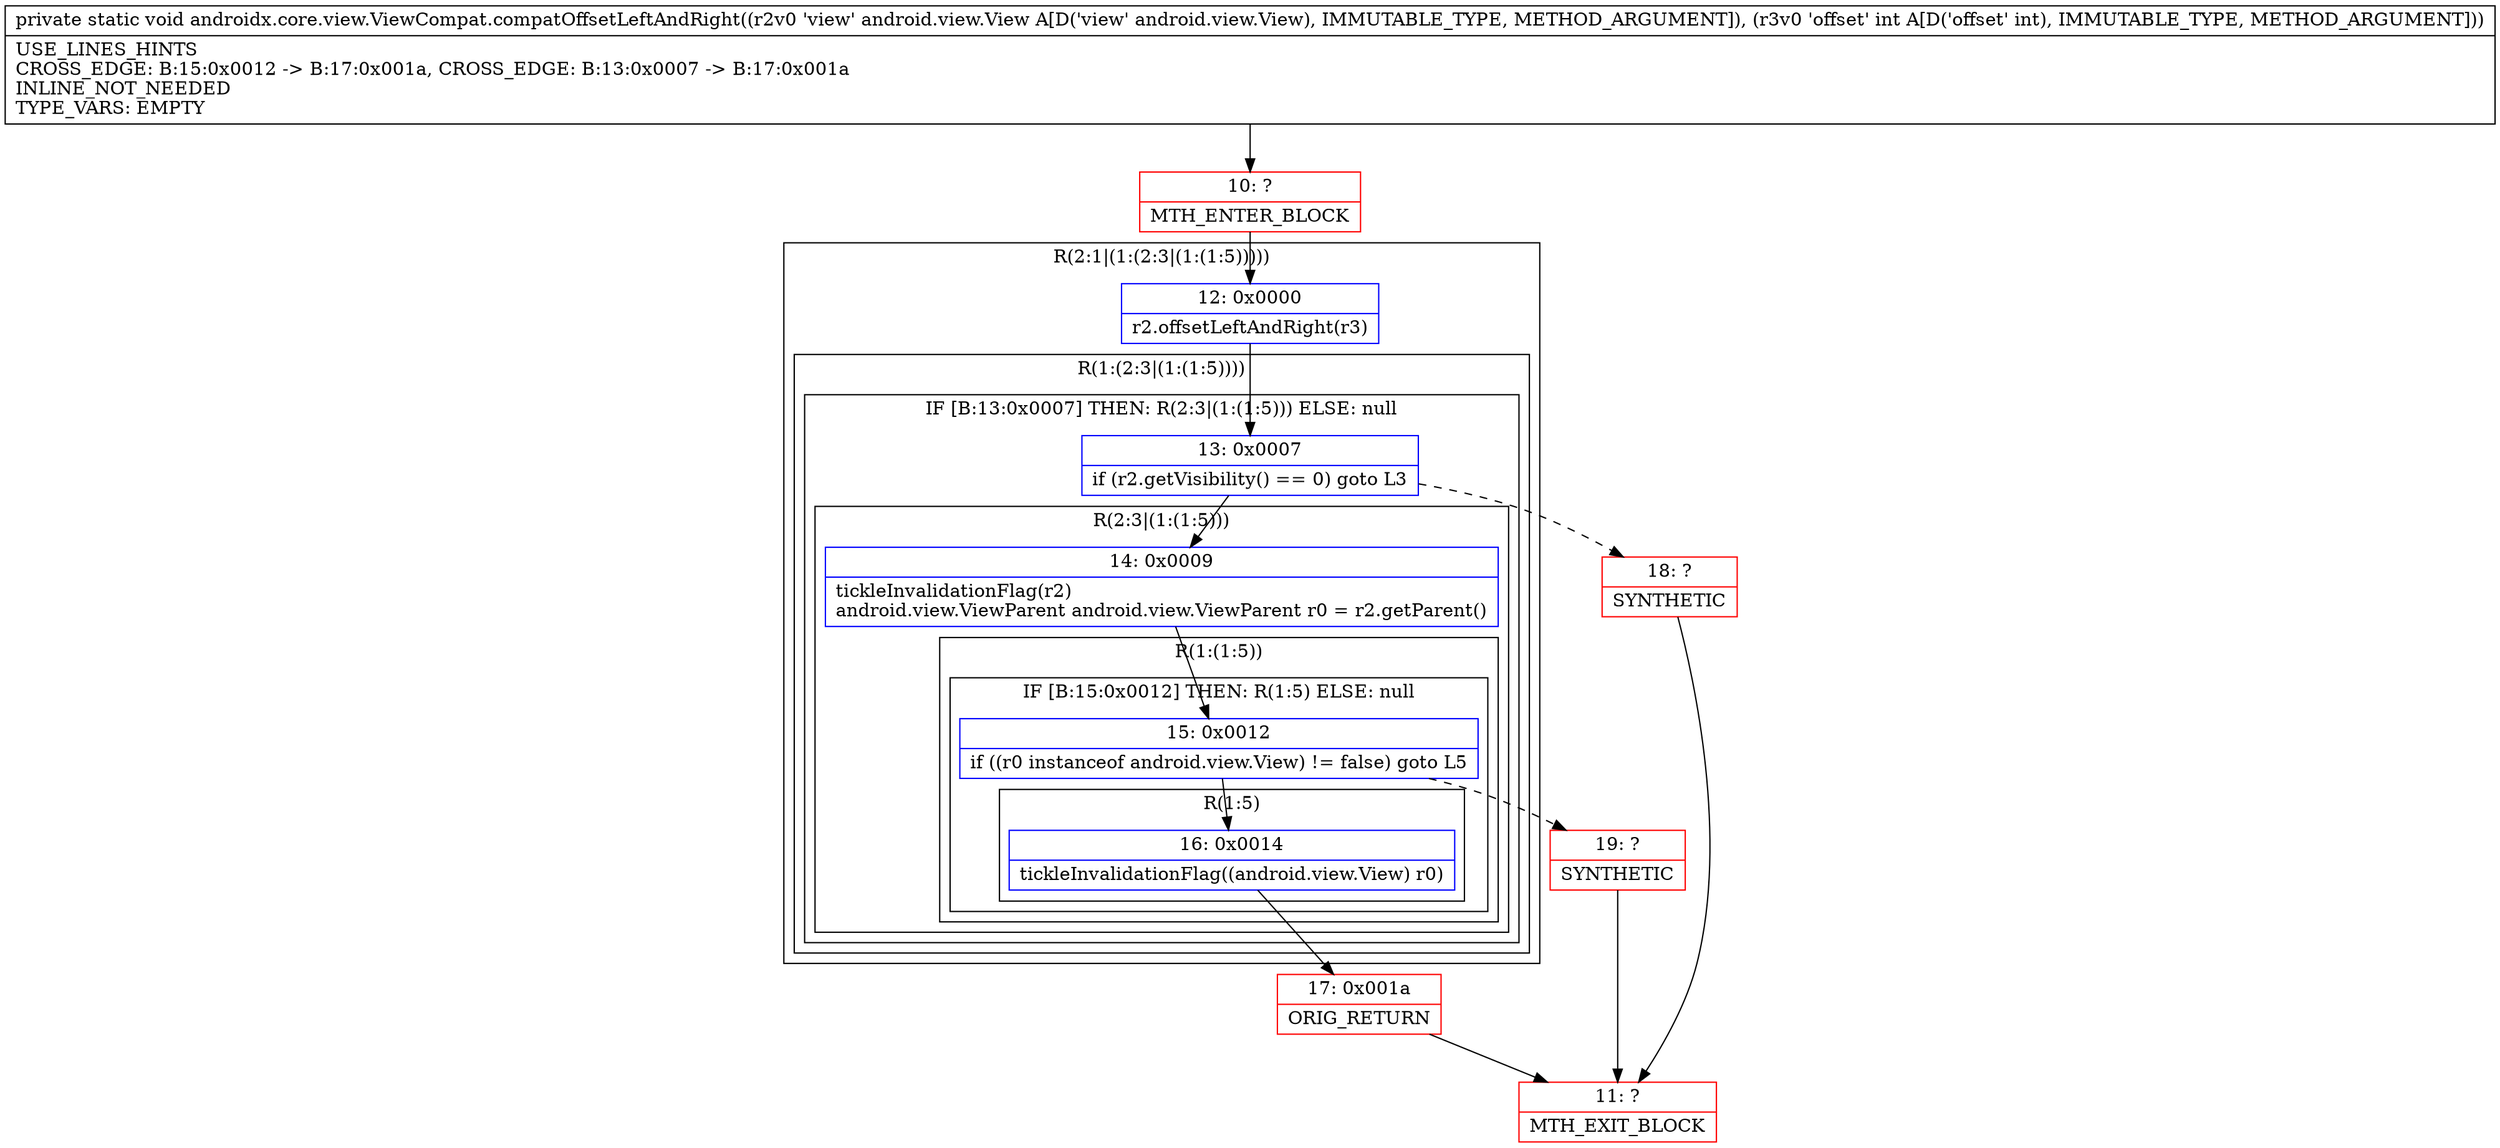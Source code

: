 digraph "CFG forandroidx.core.view.ViewCompat.compatOffsetLeftAndRight(Landroid\/view\/View;I)V" {
subgraph cluster_Region_1826167720 {
label = "R(2:1|(1:(2:3|(1:(1:5)))))";
node [shape=record,color=blue];
Node_12 [shape=record,label="{12\:\ 0x0000|r2.offsetLeftAndRight(r3)\l}"];
subgraph cluster_Region_328742659 {
label = "R(1:(2:3|(1:(1:5))))";
node [shape=record,color=blue];
subgraph cluster_IfRegion_1499578355 {
label = "IF [B:13:0x0007] THEN: R(2:3|(1:(1:5))) ELSE: null";
node [shape=record,color=blue];
Node_13 [shape=record,label="{13\:\ 0x0007|if (r2.getVisibility() == 0) goto L3\l}"];
subgraph cluster_Region_757077396 {
label = "R(2:3|(1:(1:5)))";
node [shape=record,color=blue];
Node_14 [shape=record,label="{14\:\ 0x0009|tickleInvalidationFlag(r2)\landroid.view.ViewParent android.view.ViewParent r0 = r2.getParent()\l}"];
subgraph cluster_Region_1565412091 {
label = "R(1:(1:5))";
node [shape=record,color=blue];
subgraph cluster_IfRegion_1185048343 {
label = "IF [B:15:0x0012] THEN: R(1:5) ELSE: null";
node [shape=record,color=blue];
Node_15 [shape=record,label="{15\:\ 0x0012|if ((r0 instanceof android.view.View) != false) goto L5\l}"];
subgraph cluster_Region_42376459 {
label = "R(1:5)";
node [shape=record,color=blue];
Node_16 [shape=record,label="{16\:\ 0x0014|tickleInvalidationFlag((android.view.View) r0)\l}"];
}
}
}
}
}
}
}
Node_10 [shape=record,color=red,label="{10\:\ ?|MTH_ENTER_BLOCK\l}"];
Node_17 [shape=record,color=red,label="{17\:\ 0x001a|ORIG_RETURN\l}"];
Node_11 [shape=record,color=red,label="{11\:\ ?|MTH_EXIT_BLOCK\l}"];
Node_19 [shape=record,color=red,label="{19\:\ ?|SYNTHETIC\l}"];
Node_18 [shape=record,color=red,label="{18\:\ ?|SYNTHETIC\l}"];
MethodNode[shape=record,label="{private static void androidx.core.view.ViewCompat.compatOffsetLeftAndRight((r2v0 'view' android.view.View A[D('view' android.view.View), IMMUTABLE_TYPE, METHOD_ARGUMENT]), (r3v0 'offset' int A[D('offset' int), IMMUTABLE_TYPE, METHOD_ARGUMENT]))  | USE_LINES_HINTS\lCROSS_EDGE: B:15:0x0012 \-\> B:17:0x001a, CROSS_EDGE: B:13:0x0007 \-\> B:17:0x001a\lINLINE_NOT_NEEDED\lTYPE_VARS: EMPTY\l}"];
MethodNode -> Node_10;Node_12 -> Node_13;
Node_13 -> Node_14;
Node_13 -> Node_18[style=dashed];
Node_14 -> Node_15;
Node_15 -> Node_16;
Node_15 -> Node_19[style=dashed];
Node_16 -> Node_17;
Node_10 -> Node_12;
Node_17 -> Node_11;
Node_19 -> Node_11;
Node_18 -> Node_11;
}

